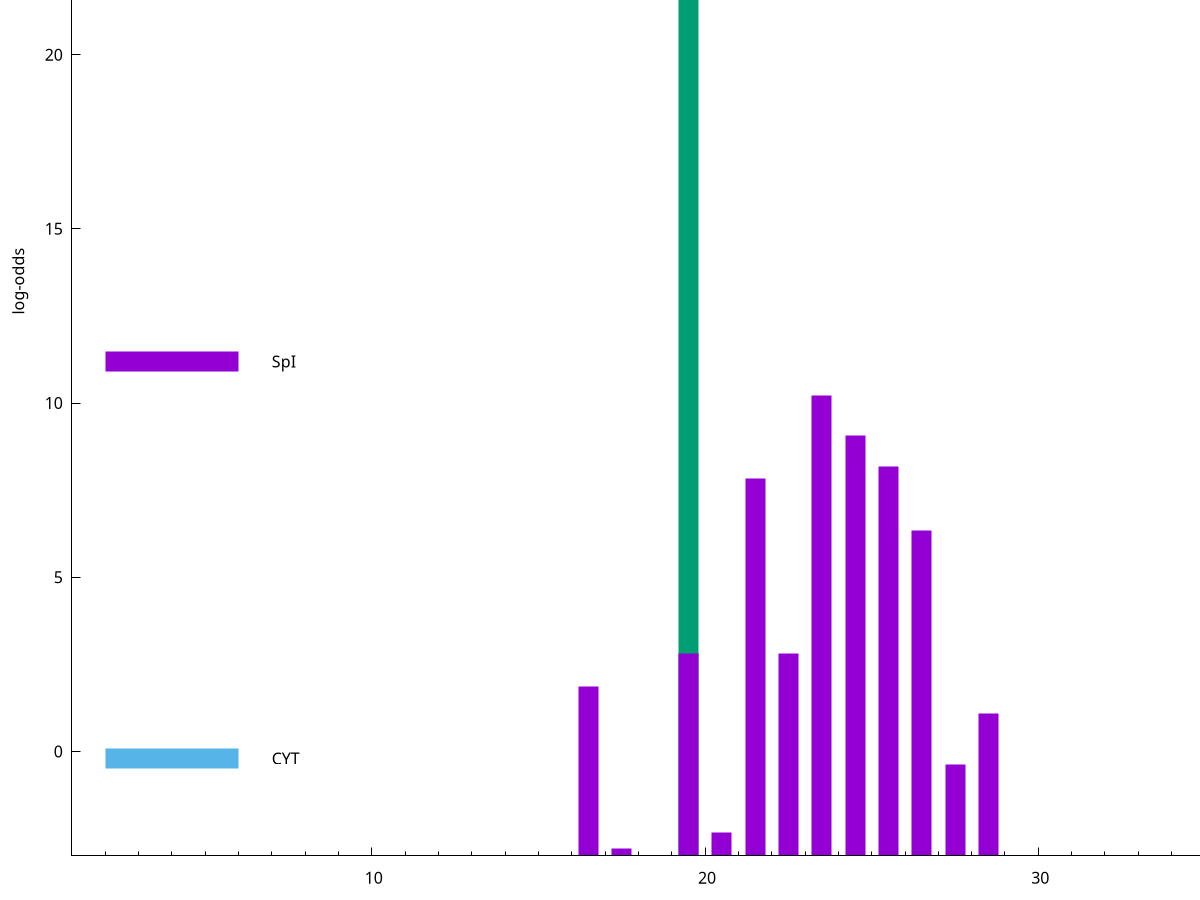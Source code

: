 set title "LipoP predictions for SRR4065689.gff"
set size 2., 1.4
set xrange [1:70] 
set mxtics 10
set yrange [-3:30]
set y2range [0:33]
set ylabel "log-odds"
set term postscript eps color solid "Helvetica" 30
set output "SRR4065689.gff.eps"
set arrow from 2,26.8042 to 6,26.8042 nohead lt 2 lw 20
set label "SpII" at 7,26.8042
set arrow from 2,11.195 to 6,11.195 nohead lt 1 lw 20
set label "SpI" at 7,11.195
set arrow from 2,-0.200913 to 6,-0.200913 nohead lt 3 lw 20
set label "CYT" at 7,-0.200913
set arrow from 2,26.8042 to 6,26.8042 nohead lt 2 lw 20
set label "SpII" at 7,26.8042
# NOTE: The scores below are the log-odds scores with the threshold
# NOTE: subtracted (a hack to make gnuplot make the histogram all
# NOTE: look nice).
plot "-" axes x1y2 title "" with impulses lt 2 lw 20, "-" axes x1y2 title "" with impulses lt 1 lw 20
19.500000 29.804200
e
23.500000 13.207800
24.500000 12.081870
25.500000 11.178760
21.500000 10.830870
26.500000 9.344330
22.500000 5.817100
19.500000 5.814280
16.500000 4.874350
28.500000 4.091710
27.500000 2.627348
20.500000 0.678160
17.500000 0.219420
e
exit
